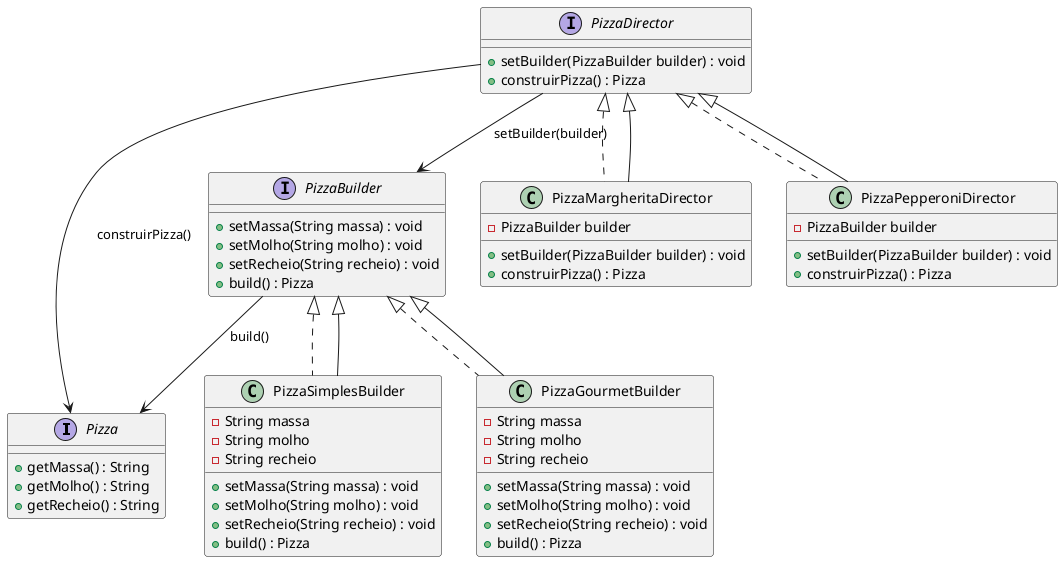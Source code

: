 @startuml
interface Pizza {
    + getMassa() : String
    + getMolho() : String
    + getRecheio() : String
}

interface PizzaBuilder {
    + setMassa(String massa) : void
    + setMolho(String molho) : void
    + setRecheio(String recheio) : void
    + build() : Pizza
}

class PizzaSimplesBuilder implements PizzaBuilder {
    - String massa
    - String molho
    - String recheio
    
    + setMassa(String massa) : void
    + setMolho(String molho) : void
    + setRecheio(String recheio) : void
    + build() : Pizza
}

class PizzaGourmetBuilder implements PizzaBuilder {
    - String massa
    - String molho
    - String recheio
    
    + setMassa(String massa) : void
    + setMolho(String molho) : void
    + setRecheio(String recheio) : void
    + build() : Pizza
}

interface PizzaDirector {
    + setBuilder(PizzaBuilder builder) : void
    + construirPizza() : Pizza
}

class PizzaMargheritaDirector implements PizzaDirector {
    - PizzaBuilder builder
    + setBuilder(PizzaBuilder builder) : void
    + construirPizza() : Pizza
}

class PizzaPepperoniDirector implements PizzaDirector {
    - PizzaBuilder builder
    + setBuilder(PizzaBuilder builder) : void
    + construirPizza() : Pizza
}

PizzaBuilder <|-- PizzaSimplesBuilder
PizzaBuilder <|-- PizzaGourmetBuilder
PizzaDirector <|-- PizzaMargheritaDirector
PizzaDirector <|-- PizzaPepperoniDirector
PizzaDirector --> PizzaBuilder : setBuilder(builder)
PizzaDirector --> Pizza : construirPizza()
PizzaBuilder --> Pizza : build()
@enduml
